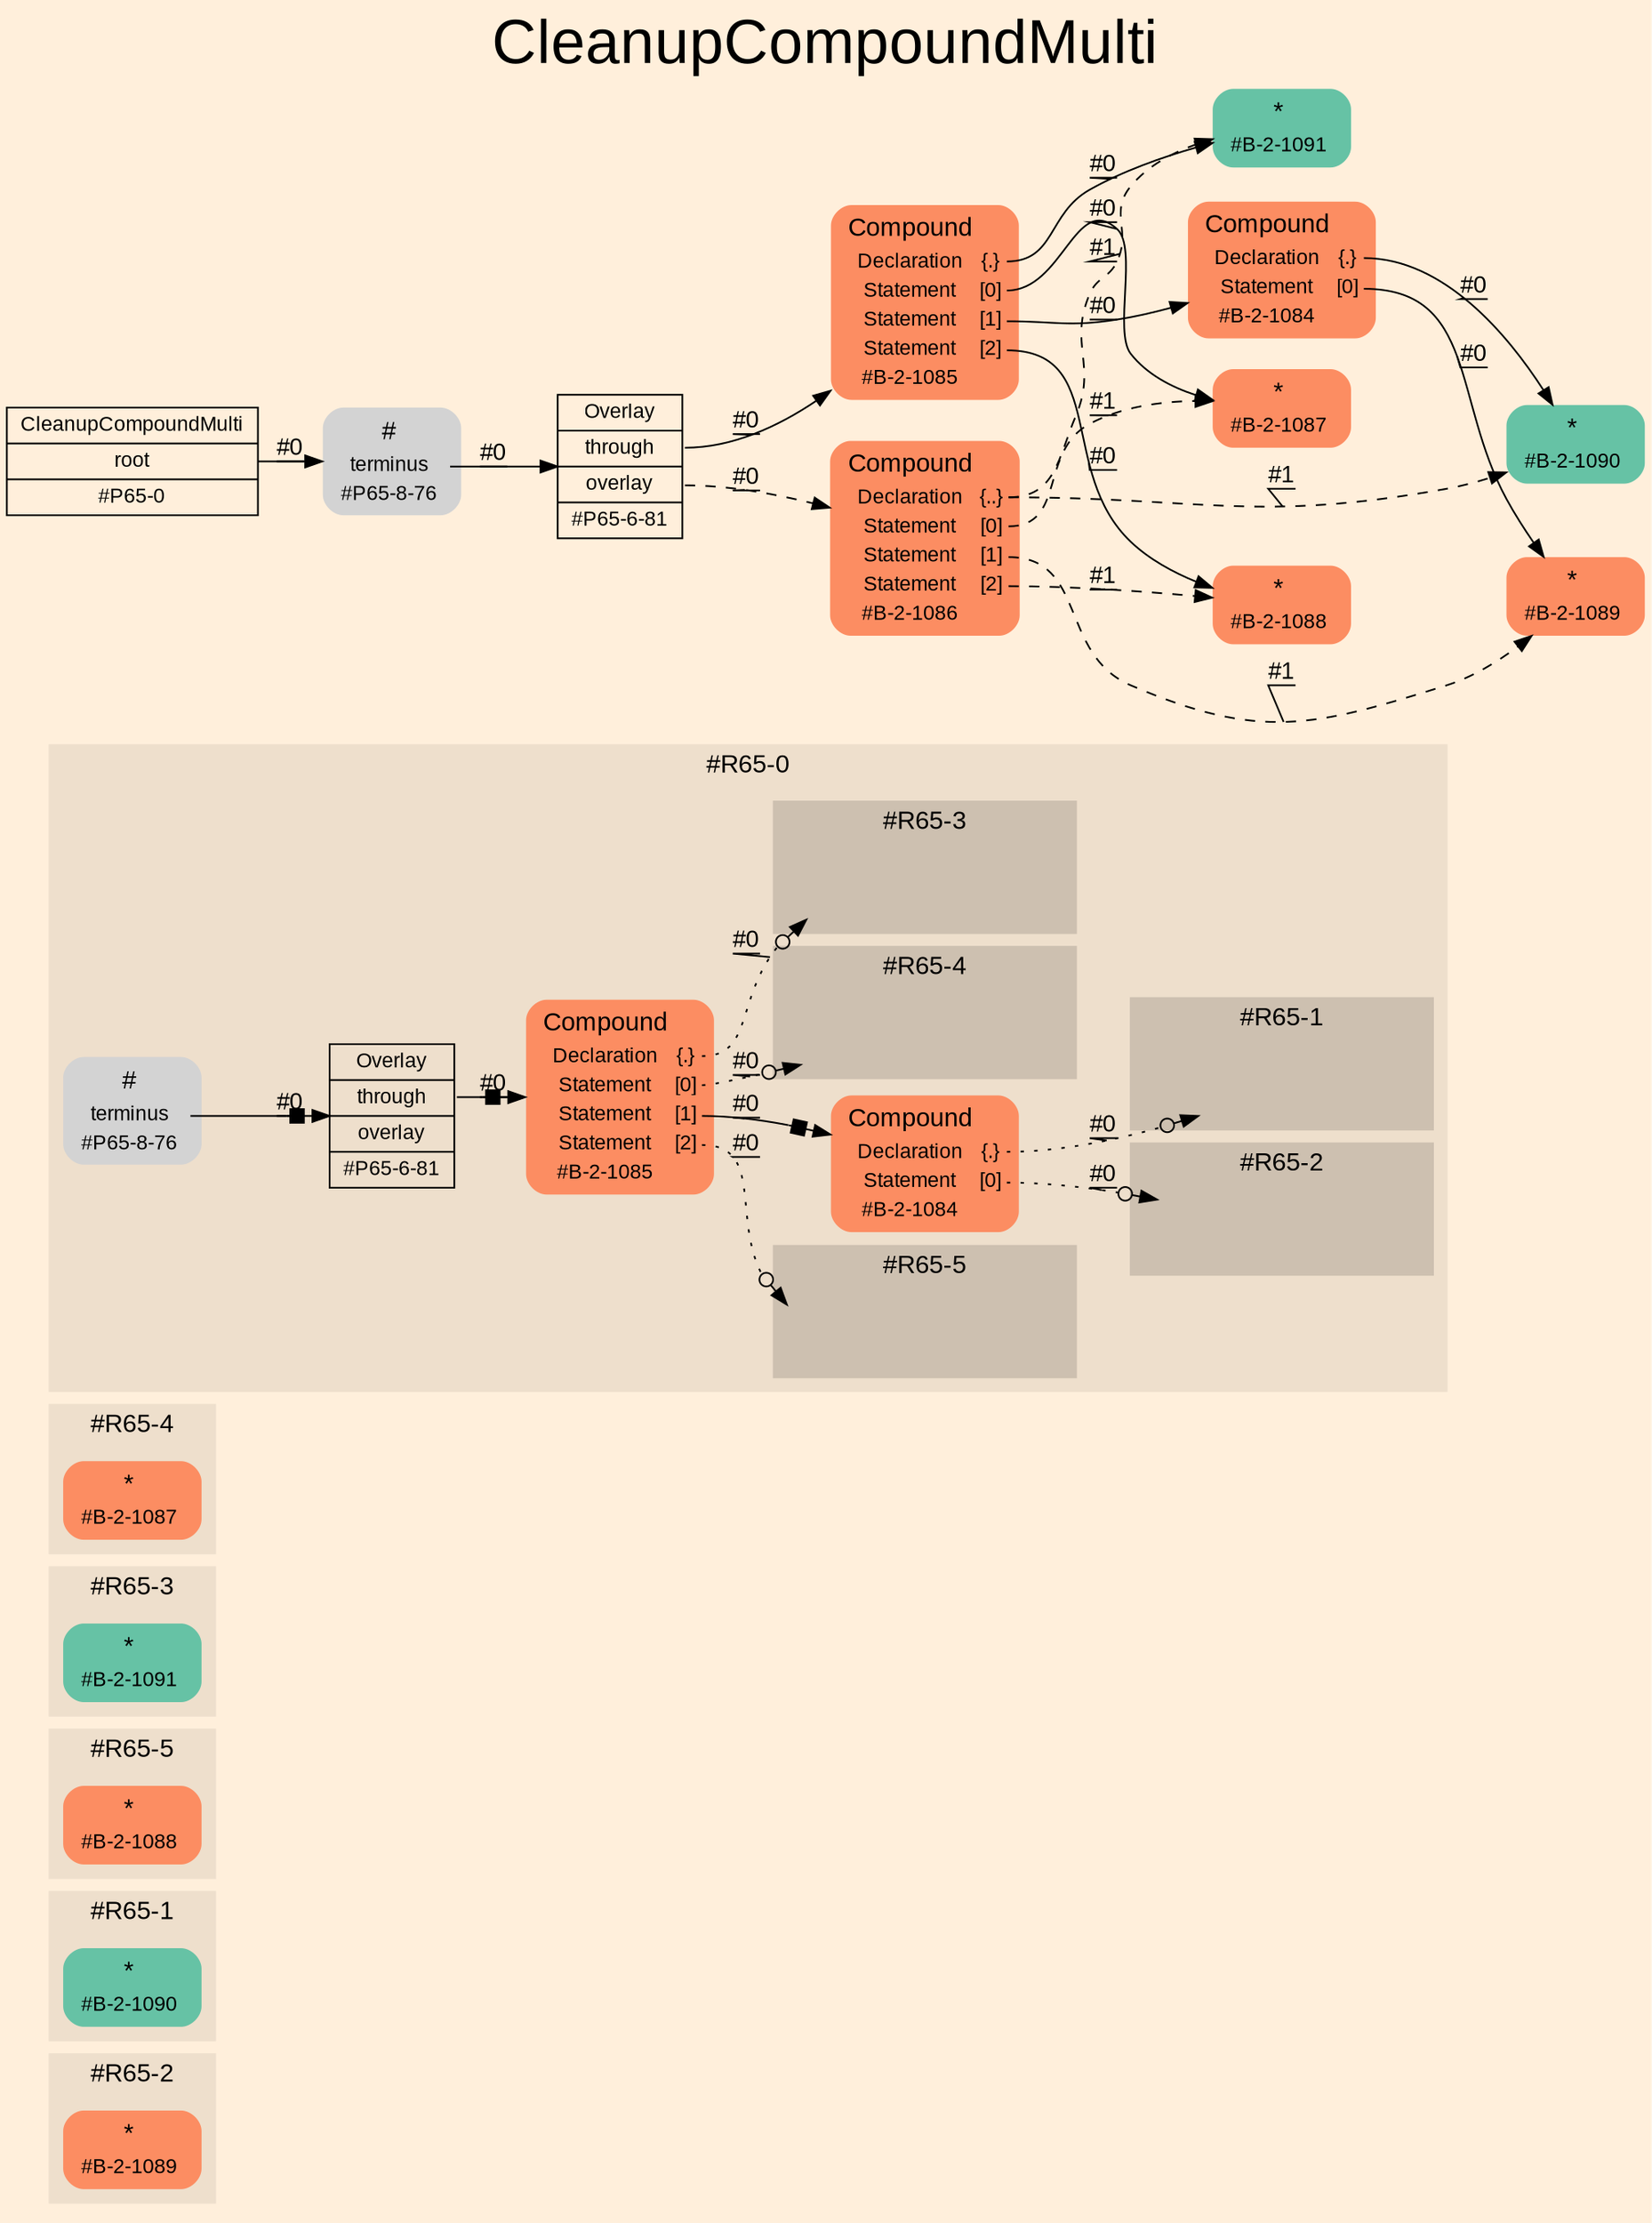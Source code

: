 digraph "CleanupCompoundMulti" {
label = "CleanupCompoundMulti"
labelloc = t
fontsize = "36"
graph [
    rankdir = "LR"
    ranksep = 0.3
    bgcolor = antiquewhite1
    color = black
    fontcolor = black
    fontname = "Arial"
];
node [
    fontname = "Arial"
];
edge [
    fontname = "Arial"
];

// -------------------- figure #R65-2 --------------------
subgraph "cluster#R65-2" {
    label = "#R65-2"
    style = "filled"
    color = antiquewhite2
    fontsize = "15"
    "#R65-2 / #B-2-1089" [
        shape = "plaintext"
        fillcolor = "/set28/2"
        label = <<TABLE BORDER="0" CELLBORDER="0" CELLSPACING="0">
         <TR><TD><FONT POINT-SIZE="15.0">*</FONT></TD><TD></TD></TR>
         <TR><TD>#B-2-1089</TD><TD PORT="port0"></TD></TR>
        </TABLE>>
        style = "rounded,filled"
        fontsize = "12"
    ];
    
}


// -------------------- figure #R65-1 --------------------
subgraph "cluster#R65-1" {
    label = "#R65-1"
    style = "filled"
    color = antiquewhite2
    fontsize = "15"
    "#R65-1 / #B-2-1090" [
        shape = "plaintext"
        fillcolor = "/set28/1"
        label = <<TABLE BORDER="0" CELLBORDER="0" CELLSPACING="0">
         <TR><TD><FONT POINT-SIZE="15.0">*</FONT></TD><TD></TD></TR>
         <TR><TD>#B-2-1090</TD><TD PORT="port0"></TD></TR>
        </TABLE>>
        style = "rounded,filled"
        fontsize = "12"
    ];
    
}


// -------------------- figure #R65-5 --------------------
subgraph "cluster#R65-5" {
    label = "#R65-5"
    style = "filled"
    color = antiquewhite2
    fontsize = "15"
    "#R65-5 / #B-2-1088" [
        shape = "plaintext"
        fillcolor = "/set28/2"
        label = <<TABLE BORDER="0" CELLBORDER="0" CELLSPACING="0">
         <TR><TD><FONT POINT-SIZE="15.0">*</FONT></TD><TD></TD></TR>
         <TR><TD>#B-2-1088</TD><TD PORT="port0"></TD></TR>
        </TABLE>>
        style = "rounded,filled"
        fontsize = "12"
    ];
    
}


// -------------------- figure #R65-3 --------------------
subgraph "cluster#R65-3" {
    label = "#R65-3"
    style = "filled"
    color = antiquewhite2
    fontsize = "15"
    "#R65-3 / #B-2-1091" [
        shape = "plaintext"
        fillcolor = "/set28/1"
        label = <<TABLE BORDER="0" CELLBORDER="0" CELLSPACING="0">
         <TR><TD><FONT POINT-SIZE="15.0">*</FONT></TD><TD></TD></TR>
         <TR><TD>#B-2-1091</TD><TD PORT="port0"></TD></TR>
        </TABLE>>
        style = "rounded,filled"
        fontsize = "12"
    ];
    
}


// -------------------- figure #R65-4 --------------------
subgraph "cluster#R65-4" {
    label = "#R65-4"
    style = "filled"
    color = antiquewhite2
    fontsize = "15"
    "#R65-4 / #B-2-1087" [
        shape = "plaintext"
        fillcolor = "/set28/2"
        label = <<TABLE BORDER="0" CELLBORDER="0" CELLSPACING="0">
         <TR><TD><FONT POINT-SIZE="15.0">*</FONT></TD><TD></TD></TR>
         <TR><TD>#B-2-1087</TD><TD PORT="port0"></TD></TR>
        </TABLE>>
        style = "rounded,filled"
        fontsize = "12"
    ];
    
}


// -------------------- figure #R65-0 --------------------
subgraph "cluster#R65-0" {
    label = "#R65-0"
    style = "filled"
    color = antiquewhite2
    fontsize = "15"
    "#R65-0 / #B-2-1084" [
        shape = "plaintext"
        fillcolor = "/set28/2"
        label = <<TABLE BORDER="0" CELLBORDER="0" CELLSPACING="0">
         <TR><TD><FONT POINT-SIZE="15.0">Compound</FONT></TD><TD></TD></TR>
         <TR><TD>Declaration</TD><TD PORT="port0">{.}</TD></TR>
         <TR><TD>Statement</TD><TD PORT="port1">[0]</TD></TR>
         <TR><TD>#B-2-1084</TD><TD PORT="port2"></TD></TR>
        </TABLE>>
        style = "rounded,filled"
        fontsize = "12"
    ];
    
    "#R65-0 / #B-2-1085" [
        shape = "plaintext"
        fillcolor = "/set28/2"
        label = <<TABLE BORDER="0" CELLBORDER="0" CELLSPACING="0">
         <TR><TD><FONT POINT-SIZE="15.0">Compound</FONT></TD><TD></TD></TR>
         <TR><TD>Declaration</TD><TD PORT="port0">{.}</TD></TR>
         <TR><TD>Statement</TD><TD PORT="port1">[0]</TD></TR>
         <TR><TD>Statement</TD><TD PORT="port2">[1]</TD></TR>
         <TR><TD>Statement</TD><TD PORT="port3">[2]</TD></TR>
         <TR><TD>#B-2-1085</TD><TD PORT="port4"></TD></TR>
        </TABLE>>
        style = "rounded,filled"
        fontsize = "12"
    ];
    
    "#R65-0 / #P65-8-76" [
        shape = "plaintext"
        label = <<TABLE BORDER="0" CELLBORDER="0" CELLSPACING="0">
         <TR><TD><FONT POINT-SIZE="15.0">#</FONT></TD><TD></TD></TR>
         <TR><TD>terminus</TD><TD PORT="port0"></TD></TR>
         <TR><TD>#P65-8-76</TD><TD PORT="port1"></TD></TR>
        </TABLE>>
        style = "rounded,filled"
        fontsize = "12"
    ];
    
    "#R65-0 / #P65-6-81" [
        shape = "record"
        fillcolor = antiquewhite2
        label = "<fixed> Overlay | <port0> through | <port1> overlay | <port2> #P65-6-81"
        style = "filled"
        fontsize = "12"
        color = black
        fontcolor = black
    ];
    
    subgraph "cluster#R65-0 / #R65-4" {
        label = "#R65-4"
        style = "filled"
        color = antiquewhite3
        fontsize = "15"
        "#R65-0 / #0 / #B-2-1087" [
            shape = "none"
            style = "invisible"
        ];
        
    }
    
    subgraph "cluster#R65-0 / #R65-3" {
        label = "#R65-3"
        style = "filled"
        color = antiquewhite3
        fontsize = "15"
        "#R65-0 / #0 / #B-2-1091" [
            shape = "none"
            style = "invisible"
        ];
        
    }
    
    subgraph "cluster#R65-0 / #R65-5" {
        label = "#R65-5"
        style = "filled"
        color = antiquewhite3
        fontsize = "15"
        "#R65-0 / #0 / #B-2-1088" [
            shape = "none"
            style = "invisible"
        ];
        
    }
    
    subgraph "cluster#R65-0 / #R65-1" {
        label = "#R65-1"
        style = "filled"
        color = antiquewhite3
        fontsize = "15"
        "#R65-0 / #0 / #B-2-1090" [
            shape = "none"
            style = "invisible"
        ];
        
    }
    
    subgraph "cluster#R65-0 / #R65-2" {
        label = "#R65-2"
        style = "filled"
        color = antiquewhite3
        fontsize = "15"
        "#R65-0 / #0 / #B-2-1089" [
            shape = "none"
            style = "invisible"
        ];
        
    }
    
}


// -------------------- transformation figure --------------------
"CR#P65-0" [
    shape = "record"
    fillcolor = antiquewhite1
    label = "<fixed> CleanupCompoundMulti | <port0> root | <port1> #P65-0"
    style = "filled"
    fontsize = "12"
    color = black
    fontcolor = black
];

"#P65-8-76" [
    shape = "plaintext"
    label = <<TABLE BORDER="0" CELLBORDER="0" CELLSPACING="0">
     <TR><TD><FONT POINT-SIZE="15.0">#</FONT></TD><TD></TD></TR>
     <TR><TD>terminus</TD><TD PORT="port0"></TD></TR>
     <TR><TD>#P65-8-76</TD><TD PORT="port1"></TD></TR>
    </TABLE>>
    style = "rounded,filled"
    fontsize = "12"
];

"#P65-6-81" [
    shape = "record"
    fillcolor = antiquewhite1
    label = "<fixed> Overlay | <port0> through | <port1> overlay | <port2> #P65-6-81"
    style = "filled"
    fontsize = "12"
    color = black
    fontcolor = black
];

"#B-2-1085" [
    shape = "plaintext"
    fillcolor = "/set28/2"
    label = <<TABLE BORDER="0" CELLBORDER="0" CELLSPACING="0">
     <TR><TD><FONT POINT-SIZE="15.0">Compound</FONT></TD><TD></TD></TR>
     <TR><TD>Declaration</TD><TD PORT="port0">{.}</TD></TR>
     <TR><TD>Statement</TD><TD PORT="port1">[0]</TD></TR>
     <TR><TD>Statement</TD><TD PORT="port2">[1]</TD></TR>
     <TR><TD>Statement</TD><TD PORT="port3">[2]</TD></TR>
     <TR><TD>#B-2-1085</TD><TD PORT="port4"></TD></TR>
    </TABLE>>
    style = "rounded,filled"
    fontsize = "12"
];

"#B-2-1091" [
    shape = "plaintext"
    fillcolor = "/set28/1"
    label = <<TABLE BORDER="0" CELLBORDER="0" CELLSPACING="0">
     <TR><TD><FONT POINT-SIZE="15.0">*</FONT></TD><TD></TD></TR>
     <TR><TD>#B-2-1091</TD><TD PORT="port0"></TD></TR>
    </TABLE>>
    style = "rounded,filled"
    fontsize = "12"
];

"#B-2-1087" [
    shape = "plaintext"
    fillcolor = "/set28/2"
    label = <<TABLE BORDER="0" CELLBORDER="0" CELLSPACING="0">
     <TR><TD><FONT POINT-SIZE="15.0">*</FONT></TD><TD></TD></TR>
     <TR><TD>#B-2-1087</TD><TD PORT="port0"></TD></TR>
    </TABLE>>
    style = "rounded,filled"
    fontsize = "12"
];

"#B-2-1084" [
    shape = "plaintext"
    fillcolor = "/set28/2"
    label = <<TABLE BORDER="0" CELLBORDER="0" CELLSPACING="0">
     <TR><TD><FONT POINT-SIZE="15.0">Compound</FONT></TD><TD></TD></TR>
     <TR><TD>Declaration</TD><TD PORT="port0">{.}</TD></TR>
     <TR><TD>Statement</TD><TD PORT="port1">[0]</TD></TR>
     <TR><TD>#B-2-1084</TD><TD PORT="port2"></TD></TR>
    </TABLE>>
    style = "rounded,filled"
    fontsize = "12"
];

"#B-2-1090" [
    shape = "plaintext"
    fillcolor = "/set28/1"
    label = <<TABLE BORDER="0" CELLBORDER="0" CELLSPACING="0">
     <TR><TD><FONT POINT-SIZE="15.0">*</FONT></TD><TD></TD></TR>
     <TR><TD>#B-2-1090</TD><TD PORT="port0"></TD></TR>
    </TABLE>>
    style = "rounded,filled"
    fontsize = "12"
];

"#B-2-1089" [
    shape = "plaintext"
    fillcolor = "/set28/2"
    label = <<TABLE BORDER="0" CELLBORDER="0" CELLSPACING="0">
     <TR><TD><FONT POINT-SIZE="15.0">*</FONT></TD><TD></TD></TR>
     <TR><TD>#B-2-1089</TD><TD PORT="port0"></TD></TR>
    </TABLE>>
    style = "rounded,filled"
    fontsize = "12"
];

"#B-2-1088" [
    shape = "plaintext"
    fillcolor = "/set28/2"
    label = <<TABLE BORDER="0" CELLBORDER="0" CELLSPACING="0">
     <TR><TD><FONT POINT-SIZE="15.0">*</FONT></TD><TD></TD></TR>
     <TR><TD>#B-2-1088</TD><TD PORT="port0"></TD></TR>
    </TABLE>>
    style = "rounded,filled"
    fontsize = "12"
];

"#B-2-1086" [
    shape = "plaintext"
    fillcolor = "/set28/2"
    label = <<TABLE BORDER="0" CELLBORDER="0" CELLSPACING="0">
     <TR><TD><FONT POINT-SIZE="15.0">Compound</FONT></TD><TD></TD></TR>
     <TR><TD>Declaration</TD><TD PORT="port0">{..}</TD></TR>
     <TR><TD>Statement</TD><TD PORT="port1">[0]</TD></TR>
     <TR><TD>Statement</TD><TD PORT="port2">[1]</TD></TR>
     <TR><TD>Statement</TD><TD PORT="port3">[2]</TD></TR>
     <TR><TD>#B-2-1086</TD><TD PORT="port4"></TD></TR>
    </TABLE>>
    style = "rounded,filled"
    fontsize = "12"
];


// -------------------- links --------------------
// links for block CR#P65-0
"CR#P65-0":port0 -> "#P65-8-76" [
    style="solid"
    label = "#0"
    decorate = true
    color = black
    fontcolor = black
];

// links for block #P65-8-76
"#P65-8-76":port0 -> "#P65-6-81" [
    style="solid"
    label = "#0"
    decorate = true
    color = black
    fontcolor = black
];

// links for block #P65-6-81
"#P65-6-81":port0 -> "#B-2-1085" [
    style="solid"
    label = "#0"
    decorate = true
    color = black
    fontcolor = black
];

"#P65-6-81":port1 -> "#B-2-1086" [
    style="dashed"
    label = "#0"
    decorate = true
    color = black
    fontcolor = black
];

// links for block #B-2-1085
"#B-2-1085":port0 -> "#B-2-1091" [
    style="solid"
    label = "#0"
    decorate = true
    color = black
    fontcolor = black
];

"#B-2-1085":port1 -> "#B-2-1087" [
    style="solid"
    label = "#0"
    decorate = true
    color = black
    fontcolor = black
];

"#B-2-1085":port2 -> "#B-2-1084" [
    style="solid"
    label = "#0"
    decorate = true
    color = black
    fontcolor = black
];

"#B-2-1085":port3 -> "#B-2-1088" [
    style="solid"
    label = "#0"
    decorate = true
    color = black
    fontcolor = black
];

// links for block #B-2-1091
// links for block #B-2-1087
// links for block #B-2-1084
"#B-2-1084":port0 -> "#B-2-1090" [
    style="solid"
    label = "#0"
    decorate = true
    color = black
    fontcolor = black
];

"#B-2-1084":port1 -> "#B-2-1089" [
    style="solid"
    label = "#0"
    decorate = true
    color = black
    fontcolor = black
];

// links for block #B-2-1090
// links for block #B-2-1089
// links for block #B-2-1088
// links for block #B-2-1086
"#B-2-1086":port0 -> "#B-2-1090" [
    style="dashed"
    label = "#1"
    decorate = true
    color = black
    fontcolor = black
];

"#B-2-1086":port0 -> "#B-2-1091" [
    style="dashed"
    label = "#1"
    decorate = true
    color = black
    fontcolor = black
];

"#B-2-1086":port1 -> "#B-2-1087" [
    style="dashed"
    label = "#1"
    decorate = true
    color = black
    fontcolor = black
];

"#B-2-1086":port2 -> "#B-2-1089" [
    style="dashed"
    label = "#1"
    decorate = true
    color = black
    fontcolor = black
];

"#B-2-1086":port3 -> "#B-2-1088" [
    style="dashed"
    label = "#1"
    decorate = true
    color = black
    fontcolor = black
];

// links for block #R65-0 / #B-2-1084
"#R65-0 / #B-2-1084":port0 -> "#R65-0 / #0 / #B-2-1090" [
    style="dotted"
    arrowhead="normalnoneodot"
    label = "#0"
    decorate = true
    color = black
    fontcolor = black
];

"#R65-0 / #B-2-1084":port1 -> "#R65-0 / #0 / #B-2-1089" [
    style="dotted"
    arrowhead="normalnoneodot"
    label = "#0"
    decorate = true
    color = black
    fontcolor = black
];

// links for block #R65-0 / #B-2-1085
"#R65-0 / #B-2-1085":port0 -> "#R65-0 / #0 / #B-2-1091" [
    style="dotted"
    arrowhead="normalnoneodot"
    label = "#0"
    decorate = true
    color = black
    fontcolor = black
];

"#R65-0 / #B-2-1085":port1 -> "#R65-0 / #0 / #B-2-1087" [
    style="dotted"
    arrowhead="normalnoneodot"
    label = "#0"
    decorate = true
    color = black
    fontcolor = black
];

"#R65-0 / #B-2-1085":port2 -> "#R65-0 / #B-2-1084" [
    style="solid"
    arrowhead="normalnonebox"
    label = "#0"
    decorate = true
    color = black
    fontcolor = black
];

"#R65-0 / #B-2-1085":port3 -> "#R65-0 / #0 / #B-2-1088" [
    style="dotted"
    arrowhead="normalnoneodot"
    label = "#0"
    decorate = true
    color = black
    fontcolor = black
];

// links for block #R65-0 / #P65-8-76
"#R65-0 / #P65-8-76":port0 -> "#R65-0 / #P65-6-81" [
    style="solid"
    arrowhead="normalnonebox"
    label = "#0"
    decorate = true
    color = black
    fontcolor = black
];

// links for block #R65-0 / #P65-6-81
"#R65-0 / #P65-6-81":port0 -> "#R65-0 / #B-2-1085" [
    style="solid"
    arrowhead="normalnonebox"
    label = "#0"
    decorate = true
    color = black
    fontcolor = black
];

// links for block #R65-0 / #0 / #B-2-1087
// links for block #R65-0 / #0 / #B-2-1091
// links for block #R65-0 / #0 / #B-2-1088
// links for block #R65-0 / #0 / #B-2-1090
// links for block #R65-0 / #0 / #B-2-1089
// links for block #R65-4 / #B-2-1087
// links for block #R65-3 / #B-2-1091
// links for block #R65-5 / #B-2-1088
// links for block #R65-1 / #B-2-1090
// links for block #R65-2 / #B-2-1089
}
